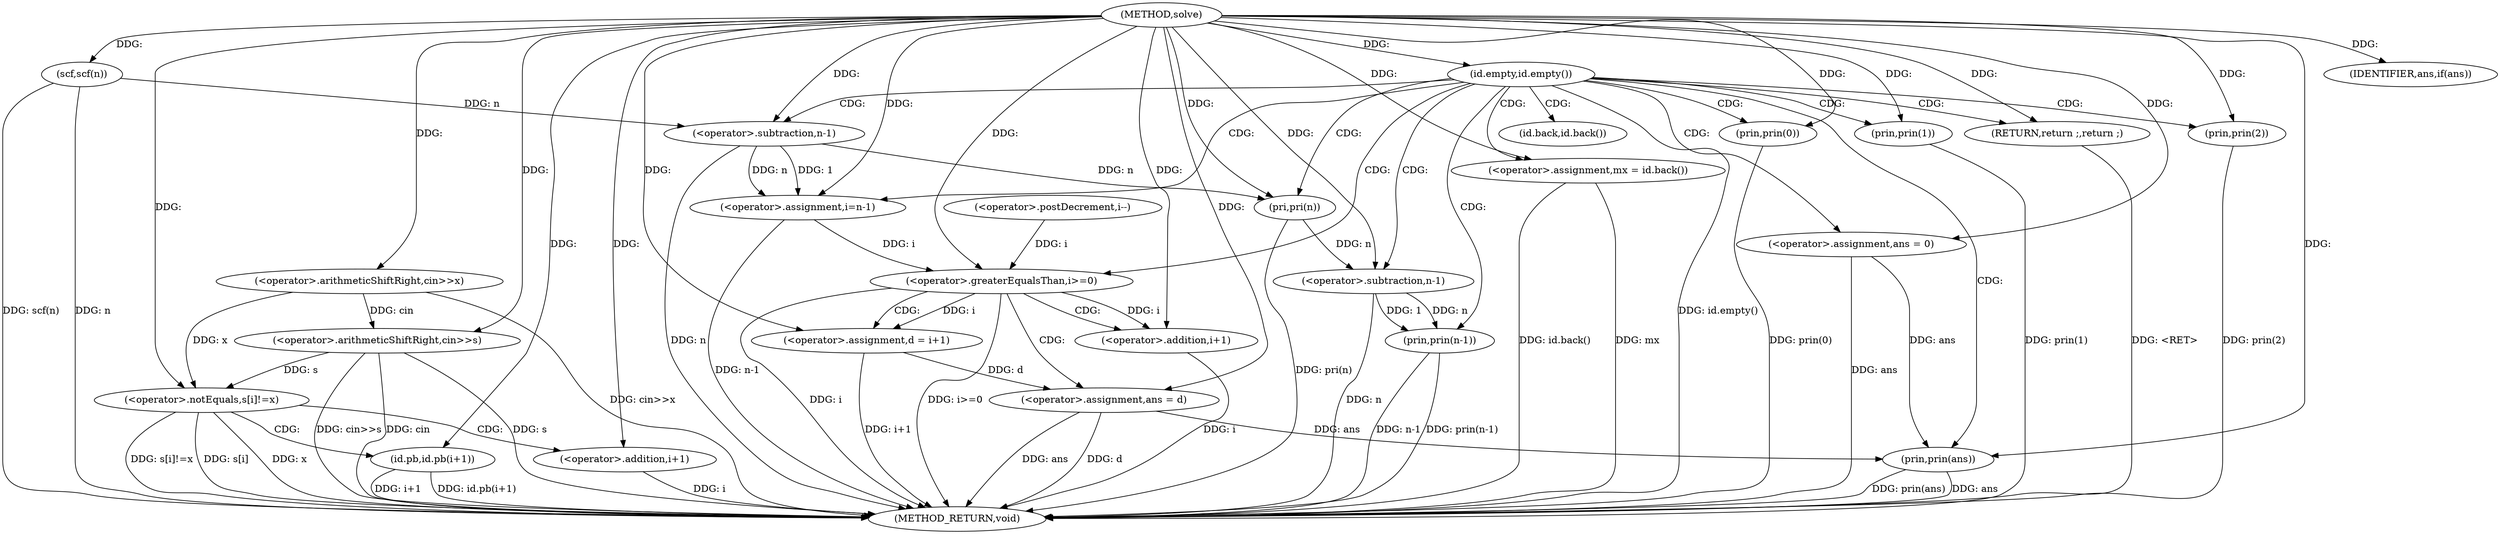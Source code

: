 digraph "solve" {  
"1000142" [label = "(METHOD,solve)" ]
"1000222" [label = "(METHOD_RETURN,void)" ]
"1000145" [label = "(scf,scf(n))" ]
"1000148" [label = "(<operator>.arithmeticShiftRight,cin>>x)" ]
"1000152" [label = "(<operator>.arithmeticShiftRight,cin>>s)" ]
"1000173" [label = "(<operator>.assignment,mx = id.back())" ]
"1000177" [label = "(<operator>.assignment,ans = 0)" ]
"1000157" [label = "(<operator>.notEquals,s[i]!=x)" ]
"1000162" [label = "(id.pb,id.pb(i+1))" ]
"1000167" [label = "(id.empty,id.empty())" ]
"1000182" [label = "(<operator>.assignment,i=n-1)" ]
"1000187" [label = "(<operator>.greaterEqualsThan,i>=0)" ]
"1000205" [label = "(IDENTIFIER,ans,if(ans))" ]
"1000169" [label = "(prin,prin(0))" ]
"1000171" [label = "(RETURN,return ;,return ;)" ]
"1000190" [label = "(<operator>.postDecrement,i--)" ]
"1000194" [label = "(<operator>.assignment,d = i+1)" ]
"1000207" [label = "(prin,prin(1))" ]
"1000209" [label = "(prin,prin(ans))" ]
"1000163" [label = "(<operator>.addition,i+1)" ]
"1000184" [label = "(<operator>.subtraction,n-1)" ]
"1000200" [label = "(<operator>.assignment,ans = d)" ]
"1000213" [label = "(prin,prin(2))" ]
"1000196" [label = "(<operator>.addition,i+1)" ]
"1000216" [label = "(pri,pri(n))" ]
"1000218" [label = "(prin,prin(n-1))" ]
"1000219" [label = "(<operator>.subtraction,n-1)" ]
"1000175" [label = "(id.back,id.back())" ]
  "1000171" -> "1000222"  [ label = "DDG: <RET>"] 
  "1000145" -> "1000222"  [ label = "DDG: n"] 
  "1000145" -> "1000222"  [ label = "DDG: scf(n)"] 
  "1000148" -> "1000222"  [ label = "DDG: cin>>x"] 
  "1000152" -> "1000222"  [ label = "DDG: cin"] 
  "1000152" -> "1000222"  [ label = "DDG: s"] 
  "1000152" -> "1000222"  [ label = "DDG: cin>>s"] 
  "1000157" -> "1000222"  [ label = "DDG: s[i]"] 
  "1000157" -> "1000222"  [ label = "DDG: x"] 
  "1000157" -> "1000222"  [ label = "DDG: s[i]!=x"] 
  "1000163" -> "1000222"  [ label = "DDG: i"] 
  "1000162" -> "1000222"  [ label = "DDG: i+1"] 
  "1000162" -> "1000222"  [ label = "DDG: id.pb(i+1)"] 
  "1000167" -> "1000222"  [ label = "DDG: id.empty()"] 
  "1000173" -> "1000222"  [ label = "DDG: mx"] 
  "1000173" -> "1000222"  [ label = "DDG: id.back()"] 
  "1000177" -> "1000222"  [ label = "DDG: ans"] 
  "1000184" -> "1000222"  [ label = "DDG: n"] 
  "1000182" -> "1000222"  [ label = "DDG: n-1"] 
  "1000187" -> "1000222"  [ label = "DDG: i"] 
  "1000187" -> "1000222"  [ label = "DDG: i>=0"] 
  "1000196" -> "1000222"  [ label = "DDG: i"] 
  "1000194" -> "1000222"  [ label = "DDG: i+1"] 
  "1000200" -> "1000222"  [ label = "DDG: ans"] 
  "1000200" -> "1000222"  [ label = "DDG: d"] 
  "1000213" -> "1000222"  [ label = "DDG: prin(2)"] 
  "1000216" -> "1000222"  [ label = "DDG: pri(n)"] 
  "1000219" -> "1000222"  [ label = "DDG: n"] 
  "1000218" -> "1000222"  [ label = "DDG: n-1"] 
  "1000218" -> "1000222"  [ label = "DDG: prin(n-1)"] 
  "1000207" -> "1000222"  [ label = "DDG: prin(1)"] 
  "1000209" -> "1000222"  [ label = "DDG: ans"] 
  "1000209" -> "1000222"  [ label = "DDG: prin(ans)"] 
  "1000169" -> "1000222"  [ label = "DDG: prin(0)"] 
  "1000142" -> "1000173"  [ label = "DDG: "] 
  "1000142" -> "1000177"  [ label = "DDG: "] 
  "1000142" -> "1000145"  [ label = "DDG: "] 
  "1000142" -> "1000148"  [ label = "DDG: "] 
  "1000148" -> "1000152"  [ label = "DDG: cin"] 
  "1000142" -> "1000152"  [ label = "DDG: "] 
  "1000142" -> "1000167"  [ label = "DDG: "] 
  "1000184" -> "1000182"  [ label = "DDG: 1"] 
  "1000184" -> "1000182"  [ label = "DDG: n"] 
  "1000142" -> "1000205"  [ label = "DDG: "] 
  "1000152" -> "1000157"  [ label = "DDG: s"] 
  "1000148" -> "1000157"  [ label = "DDG: x"] 
  "1000142" -> "1000157"  [ label = "DDG: "] 
  "1000142" -> "1000162"  [ label = "DDG: "] 
  "1000142" -> "1000171"  [ label = "DDG: "] 
  "1000142" -> "1000182"  [ label = "DDG: "] 
  "1000182" -> "1000187"  [ label = "DDG: i"] 
  "1000190" -> "1000187"  [ label = "DDG: i"] 
  "1000142" -> "1000187"  [ label = "DDG: "] 
  "1000142" -> "1000194"  [ label = "DDG: "] 
  "1000187" -> "1000194"  [ label = "DDG: i"] 
  "1000142" -> "1000163"  [ label = "DDG: "] 
  "1000142" -> "1000169"  [ label = "DDG: "] 
  "1000145" -> "1000184"  [ label = "DDG: n"] 
  "1000142" -> "1000184"  [ label = "DDG: "] 
  "1000194" -> "1000200"  [ label = "DDG: d"] 
  "1000142" -> "1000200"  [ label = "DDG: "] 
  "1000142" -> "1000207"  [ label = "DDG: "] 
  "1000177" -> "1000209"  [ label = "DDG: ans"] 
  "1000200" -> "1000209"  [ label = "DDG: ans"] 
  "1000142" -> "1000209"  [ label = "DDG: "] 
  "1000187" -> "1000196"  [ label = "DDG: i"] 
  "1000142" -> "1000196"  [ label = "DDG: "] 
  "1000142" -> "1000213"  [ label = "DDG: "] 
  "1000184" -> "1000216"  [ label = "DDG: n"] 
  "1000142" -> "1000216"  [ label = "DDG: "] 
  "1000219" -> "1000218"  [ label = "DDG: n"] 
  "1000219" -> "1000218"  [ label = "DDG: 1"] 
  "1000216" -> "1000219"  [ label = "DDG: n"] 
  "1000142" -> "1000219"  [ label = "DDG: "] 
  "1000157" -> "1000163"  [ label = "CDG: "] 
  "1000157" -> "1000162"  [ label = "CDG: "] 
  "1000167" -> "1000173"  [ label = "CDG: "] 
  "1000167" -> "1000175"  [ label = "CDG: "] 
  "1000167" -> "1000171"  [ label = "CDG: "] 
  "1000167" -> "1000182"  [ label = "CDG: "] 
  "1000167" -> "1000184"  [ label = "CDG: "] 
  "1000167" -> "1000177"  [ label = "CDG: "] 
  "1000167" -> "1000187"  [ label = "CDG: "] 
  "1000167" -> "1000169"  [ label = "CDG: "] 
  "1000167" -> "1000207"  [ label = "CDG: "] 
  "1000167" -> "1000218"  [ label = "CDG: "] 
  "1000167" -> "1000213"  [ label = "CDG: "] 
  "1000167" -> "1000209"  [ label = "CDG: "] 
  "1000167" -> "1000216"  [ label = "CDG: "] 
  "1000167" -> "1000219"  [ label = "CDG: "] 
  "1000187" -> "1000200"  [ label = "CDG: "] 
  "1000187" -> "1000194"  [ label = "CDG: "] 
  "1000187" -> "1000196"  [ label = "CDG: "] 
}
